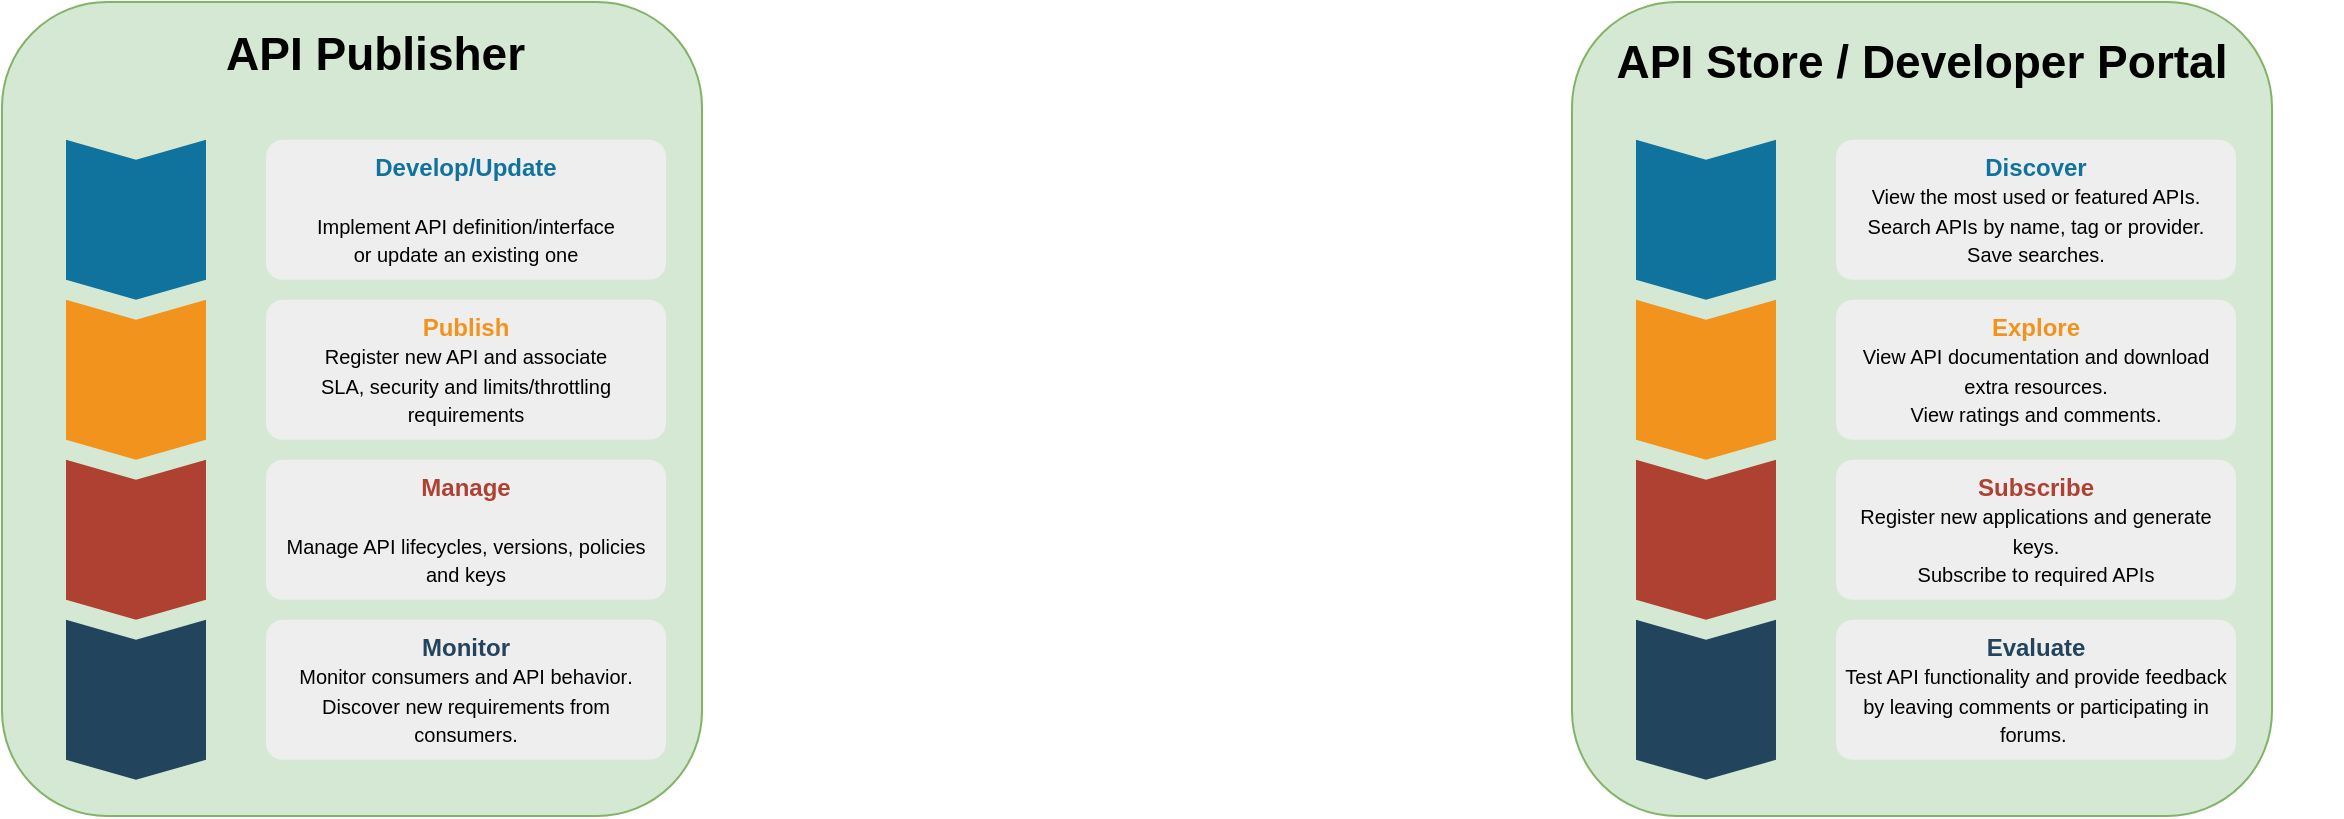 <mxfile version="10.7.7" type="device"><diagram id="KhBgzQwlW_o3UlFiGuRW" name="Page-1"><mxGraphModel dx="941" dy="1694" grid="1" gridSize="10" guides="1" tooltips="1" connect="1" arrows="1" fold="1" page="1" pageScale="1" pageWidth="850" pageHeight="1100" math="0" shadow="0"><root><mxCell id="0"/><mxCell id="1" parent="0"/><mxCell id="56zBTgOokSszZ3BN55_z-85" value="" style="group" vertex="1" connectable="0" parent="1"><mxGeometry x="790" y="-40" width="420" height="407" as="geometry"/></mxCell><mxCell id="56zBTgOokSszZ3BN55_z-65" value="" style="rounded=1;whiteSpace=wrap;html=1;fillColor=#d5e8d4;strokeColor=#82b366;" vertex="1" parent="56zBTgOokSszZ3BN55_z-85"><mxGeometry x="35" width="350" height="407" as="geometry"/></mxCell><mxCell id="56zBTgOokSszZ3BN55_z-66" value="" style="shape=step;perimeter=stepPerimeter;whiteSpace=wrap;html=1;fixedSize=1;size=10;direction=south;fillColor=#10739E;strokeColor=none;rounded=0;fontColor=none;" vertex="1" parent="56zBTgOokSszZ3BN55_z-85"><mxGeometry x="67" y="68.923" width="70" height="80" as="geometry"/></mxCell><mxCell id="56zBTgOokSszZ3BN55_z-67" value="" style="shape=step;perimeter=stepPerimeter;whiteSpace=wrap;html=1;fixedSize=1;size=10;direction=south;fillColor=#F2931E;strokeColor=none;rounded=0;fontColor=none;" vertex="1" parent="56zBTgOokSszZ3BN55_z-85"><mxGeometry x="67" y="148.923" width="70" height="80" as="geometry"/></mxCell><mxCell id="56zBTgOokSszZ3BN55_z-68" value="" style="shape=step;perimeter=stepPerimeter;whiteSpace=wrap;html=1;fixedSize=1;size=10;direction=south;fillColor=#AE4132;strokeColor=none;rounded=0;fontColor=none;" vertex="1" parent="56zBTgOokSszZ3BN55_z-85"><mxGeometry x="67" y="228.923" width="70" height="80" as="geometry"/></mxCell><mxCell id="56zBTgOokSszZ3BN55_z-69" value="" style="shape=step;perimeter=stepPerimeter;whiteSpace=wrap;html=1;fixedSize=1;size=10;direction=south;fillColor=#23445D;strokeColor=none;rounded=0;fontColor=none;" vertex="1" parent="56zBTgOokSszZ3BN55_z-85"><mxGeometry x="67" y="308.923" width="70" height="80" as="geometry"/></mxCell><mxCell id="56zBTgOokSszZ3BN55_z-70" value="&lt;font&gt;&lt;font color=&quot;#10739e&quot;&gt;&lt;b&gt;Discover&lt;/b&gt;&lt;/font&gt;&lt;br&gt;&lt;font size=&quot;1&quot; style=&quot;font-size: 10px&quot;&gt;View the most used or featured APIs.&lt;br&gt;Search APIs by name, tag or provider.&lt;br&gt;Save searches.&lt;br&gt;&lt;/font&gt;&lt;/font&gt;" style="rounded=1;strokeColor=none;fillColor=#EEEEEE;align=center;arcSize=12;verticalAlign=top;whiteSpace=wrap;html=1;fontSize=12;" vertex="1" parent="56zBTgOokSszZ3BN55_z-85"><mxGeometry x="167" y="68.923" width="200" height="70" as="geometry"/></mxCell><mxCell id="56zBTgOokSszZ3BN55_z-71" value="&lt;font&gt;&lt;font color=&quot;#f2931e&quot;&gt;&lt;b&gt;Explore&lt;/b&gt;&lt;/font&gt;&lt;br&gt;&lt;font size=&quot;1&quot;&gt;View API documentation and download&lt;br&gt;extra&amp;nbsp;&lt;/font&gt;&lt;span id=&quot;docs-internal-guid-7c8db0e9-7fff-25af-f75d-29a31db8dd1f&quot;&gt;&lt;span&gt;&lt;font style=&quot;font-size: 10px&quot;&gt;resources&lt;/font&gt;&lt;/span&gt;&lt;/span&gt;&lt;font size=&quot;1&quot;&gt;. &lt;br&gt;View ratings and&amp;nbsp;&lt;/font&gt;&lt;span id=&quot;docs-internal-guid-1710ab08-7fff-5a99-fd66-9a5a3f3b230b&quot;&gt;&lt;span&gt;&lt;font style=&quot;font-size: 10px&quot;&gt;comments&lt;/font&gt;&lt;/span&gt;&lt;/span&gt;&lt;font size=&quot;1&quot;&gt;.&lt;br&gt;&lt;/font&gt;&lt;/font&gt;" style="rounded=1;strokeColor=none;fillColor=#EEEEEE;align=center;arcSize=12;verticalAlign=top;whiteSpace=wrap;html=1;fontSize=12;" vertex="1" parent="56zBTgOokSszZ3BN55_z-85"><mxGeometry x="167" y="148.923" width="200" height="70" as="geometry"/></mxCell><mxCell id="56zBTgOokSszZ3BN55_z-72" value="&lt;font&gt;&lt;font style=&quot;font-size: 12px&quot; color=&quot;#AE4132&quot;&gt;&lt;b&gt;Subscribe&lt;/b&gt;&lt;/font&gt;&lt;br&gt;&lt;font&gt;&lt;font style=&quot;font-size: 10px&quot;&gt;Register new&amp;nbsp;&lt;span id=&quot;docs-internal-guid-cd7b32a6-7fff-9986-70e0-b9302ef9c212&quot;&gt;&lt;span&gt;applications&lt;/span&gt;&lt;/span&gt;&amp;nbsp;and generate keys.&lt;/font&gt;&lt;br&gt;&lt;font style=&quot;font-size: 10px&quot;&gt;Subscribe to required APIs&lt;/font&gt;&lt;/font&gt;&lt;br&gt;&lt;/font&gt;" style="rounded=1;strokeColor=none;fillColor=#EEEEEE;align=center;arcSize=12;verticalAlign=top;whiteSpace=wrap;html=1;fontSize=12;" vertex="1" parent="56zBTgOokSszZ3BN55_z-85"><mxGeometry x="167" y="228.923" width="200" height="70" as="geometry"/></mxCell><mxCell id="56zBTgOokSszZ3BN55_z-73" value="&lt;font style=&quot;font-size: 10px&quot;&gt;&lt;font style=&quot;font-size: 12px&quot; color=&quot;#23445D&quot;&gt;&lt;b&gt;Evaluate&lt;/b&gt;&lt;/font&gt;&lt;br&gt;&lt;font size=&quot;1&quot;&gt;Test API&amp;nbsp;&lt;/font&gt;&lt;span id=&quot;docs-internal-guid-2b981495-7fff-4822-ce46-90ce97d26659&quot;&gt;&lt;span&gt;functionality&lt;/span&gt;&lt;/span&gt;&lt;font size=&quot;1&quot;&gt;&amp;nbsp;and provide feedback by leaving comments or participating in forums.&amp;nbsp;&lt;br&gt;&lt;/font&gt;&lt;/font&gt;" style="rounded=1;strokeColor=none;fillColor=#EEEEEE;align=center;arcSize=12;verticalAlign=top;whiteSpace=wrap;html=1;fontSize=12;" vertex="1" parent="56zBTgOokSszZ3BN55_z-85"><mxGeometry x="167" y="308.923" width="200" height="70" as="geometry"/></mxCell><mxCell id="56zBTgOokSszZ3BN55_z-77" value="&lt;b&gt;API Store /&amp;nbsp;Developer Portal&lt;/b&gt;" style="text;html=1;strokeColor=none;fillColor=none;align=center;verticalAlign=middle;whiteSpace=wrap;rounded=0;fontSize=23;fontColor=none;" vertex="1" parent="56zBTgOokSszZ3BN55_z-85"><mxGeometry y="20" width="420" height="20" as="geometry"/></mxCell><mxCell id="56zBTgOokSszZ3BN55_z-86" value="" style="group" vertex="1" connectable="0" parent="1"><mxGeometry x="40" y="-40" width="350" height="407" as="geometry"/></mxCell><mxCell id="56zBTgOokSszZ3BN55_z-83" value="" style="group" vertex="1" connectable="0" parent="56zBTgOokSszZ3BN55_z-86"><mxGeometry width="350" height="407" as="geometry"/></mxCell><mxCell id="56zBTgOokSszZ3BN55_z-63" value="" style="rounded=1;whiteSpace=wrap;html=1;fillColor=#d5e8d4;strokeColor=#82b366;" vertex="1" parent="56zBTgOokSszZ3BN55_z-83"><mxGeometry width="350" height="407" as="geometry"/></mxCell><mxCell id="56zBTgOokSszZ3BN55_z-52" value="" style="shape=step;perimeter=stepPerimeter;whiteSpace=wrap;html=1;fixedSize=1;size=10;direction=south;fillColor=#10739E;strokeColor=none;rounded=0;fontColor=none;" vertex="1" parent="56zBTgOokSszZ3BN55_z-83"><mxGeometry x="32" y="68.923" width="70" height="80" as="geometry"/></mxCell><mxCell id="56zBTgOokSszZ3BN55_z-53" value="" style="shape=step;perimeter=stepPerimeter;whiteSpace=wrap;html=1;fixedSize=1;size=10;direction=south;fillColor=#F2931E;strokeColor=none;rounded=0;fontColor=none;" vertex="1" parent="56zBTgOokSszZ3BN55_z-83"><mxGeometry x="32" y="148.923" width="70" height="80" as="geometry"/></mxCell><mxCell id="56zBTgOokSszZ3BN55_z-54" value="" style="shape=step;perimeter=stepPerimeter;whiteSpace=wrap;html=1;fixedSize=1;size=10;direction=south;fillColor=#AE4132;strokeColor=none;rounded=0;fontColor=none;" vertex="1" parent="56zBTgOokSszZ3BN55_z-83"><mxGeometry x="32" y="228.923" width="70" height="80" as="geometry"/></mxCell><mxCell id="56zBTgOokSszZ3BN55_z-55" value="" style="shape=step;perimeter=stepPerimeter;whiteSpace=wrap;html=1;fixedSize=1;size=10;direction=south;fillColor=#23445D;strokeColor=none;rounded=0;fontColor=none;" vertex="1" parent="56zBTgOokSszZ3BN55_z-83"><mxGeometry x="32" y="308.923" width="70" height="80" as="geometry"/></mxCell><mxCell id="56zBTgOokSszZ3BN55_z-57" value="&lt;font&gt;&lt;font color=&quot;#10739e&quot;&gt;&lt;b&gt;Develop/Update&lt;/b&gt;&lt;/font&gt;&lt;br&gt;&lt;br&gt;&lt;font size=&quot;1&quot; style=&quot;font-size: 10px&quot;&gt;Implement API definition/interface &lt;br&gt;or update an existing one&lt;br&gt;&lt;/font&gt;&lt;/font&gt;" style="rounded=1;strokeColor=none;fillColor=#EEEEEE;align=center;arcSize=12;verticalAlign=top;whiteSpace=wrap;html=1;fontSize=12;" vertex="1" parent="56zBTgOokSszZ3BN55_z-83"><mxGeometry x="132" y="68.923" width="200" height="70" as="geometry"/></mxCell><mxCell id="56zBTgOokSszZ3BN55_z-58" value="&lt;font&gt;&lt;font color=&quot;#f2931e&quot;&gt;&lt;b&gt;Publish&lt;/b&gt;&lt;/font&gt;&lt;br&gt;&lt;font size=&quot;1&quot;&gt;Register new API and associate &lt;br&gt;SLA, security and limits/throttling requirements&lt;/font&gt;&lt;/font&gt;" style="rounded=1;strokeColor=none;fillColor=#EEEEEE;align=center;arcSize=12;verticalAlign=top;whiteSpace=wrap;html=1;fontSize=12;" vertex="1" parent="56zBTgOokSszZ3BN55_z-83"><mxGeometry x="132" y="148.923" width="200" height="70" as="geometry"/></mxCell><mxCell id="56zBTgOokSszZ3BN55_z-59" value="&lt;font style=&quot;font-size: 10px&quot;&gt;&lt;font style=&quot;font-size: 12px&quot; color=&quot;#AE4132&quot;&gt;&lt;b&gt;Manage&lt;/b&gt;&lt;/font&gt;&lt;br&gt;&lt;br&gt;&lt;font size=&quot;1&quot;&gt;Manage API lifecycles, versions, policies and keys&lt;/font&gt;&lt;/font&gt;" style="rounded=1;strokeColor=none;fillColor=#EEEEEE;align=center;arcSize=12;verticalAlign=top;whiteSpace=wrap;html=1;fontSize=12;" vertex="1" parent="56zBTgOokSszZ3BN55_z-83"><mxGeometry x="132" y="228.923" width="200" height="70" as="geometry"/></mxCell><mxCell id="56zBTgOokSszZ3BN55_z-60" value="&lt;font style=&quot;font-size: 10px&quot;&gt;&lt;font style=&quot;font-size: 12px&quot; color=&quot;#23445D&quot;&gt;&lt;b&gt;Monitor&lt;/b&gt;&lt;/font&gt;&lt;br&gt;&lt;font size=&quot;1&quot;&gt;Monitor consumers and API&amp;nbsp;&lt;/font&gt;&lt;span id=&quot;docs-internal-guid-ed49ab81-7fff-6309-09fc-30977e991967&quot;&gt;&lt;span&gt;behavior&lt;/span&gt;&lt;/span&gt;&lt;font size=&quot;1&quot;&gt;.&lt;br&gt;Discover new requirements from consumers.&lt;br&gt;&lt;/font&gt;&lt;/font&gt;" style="rounded=1;strokeColor=none;fillColor=#EEEEEE;align=center;arcSize=12;verticalAlign=top;whiteSpace=wrap;html=1;fontSize=12;" vertex="1" parent="56zBTgOokSszZ3BN55_z-83"><mxGeometry x="132" y="308.923" width="200" height="70" as="geometry"/></mxCell><mxCell id="56zBTgOokSszZ3BN55_z-64" value="&lt;b style=&quot;font-size: 23px;&quot;&gt;API Publisher&lt;/b&gt;" style="text;html=1;resizable=0;points=[];autosize=1;align=left;verticalAlign=top;spacingTop=-4;fontColor=none;fontSize=23;" vertex="1" parent="56zBTgOokSszZ3BN55_z-83"><mxGeometry x="110" y="10" width="90" height="20" as="geometry"/></mxCell></root></mxGraphModel></diagram></mxfile>